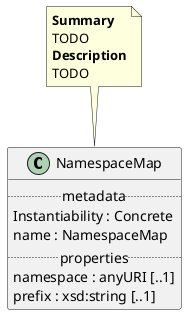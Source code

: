 @startuml
class NamespaceMap {
.. metadata ..
    Instantiability : Concrete
    name : NamespaceMap
.. properties ..
    namespace : anyURI [..1]
    prefix : xsd:string [..1]
}
note top of NamespaceMap
<b>Summary</b>
TODO
<b>Description</b>
TODO
end note
@enduml
